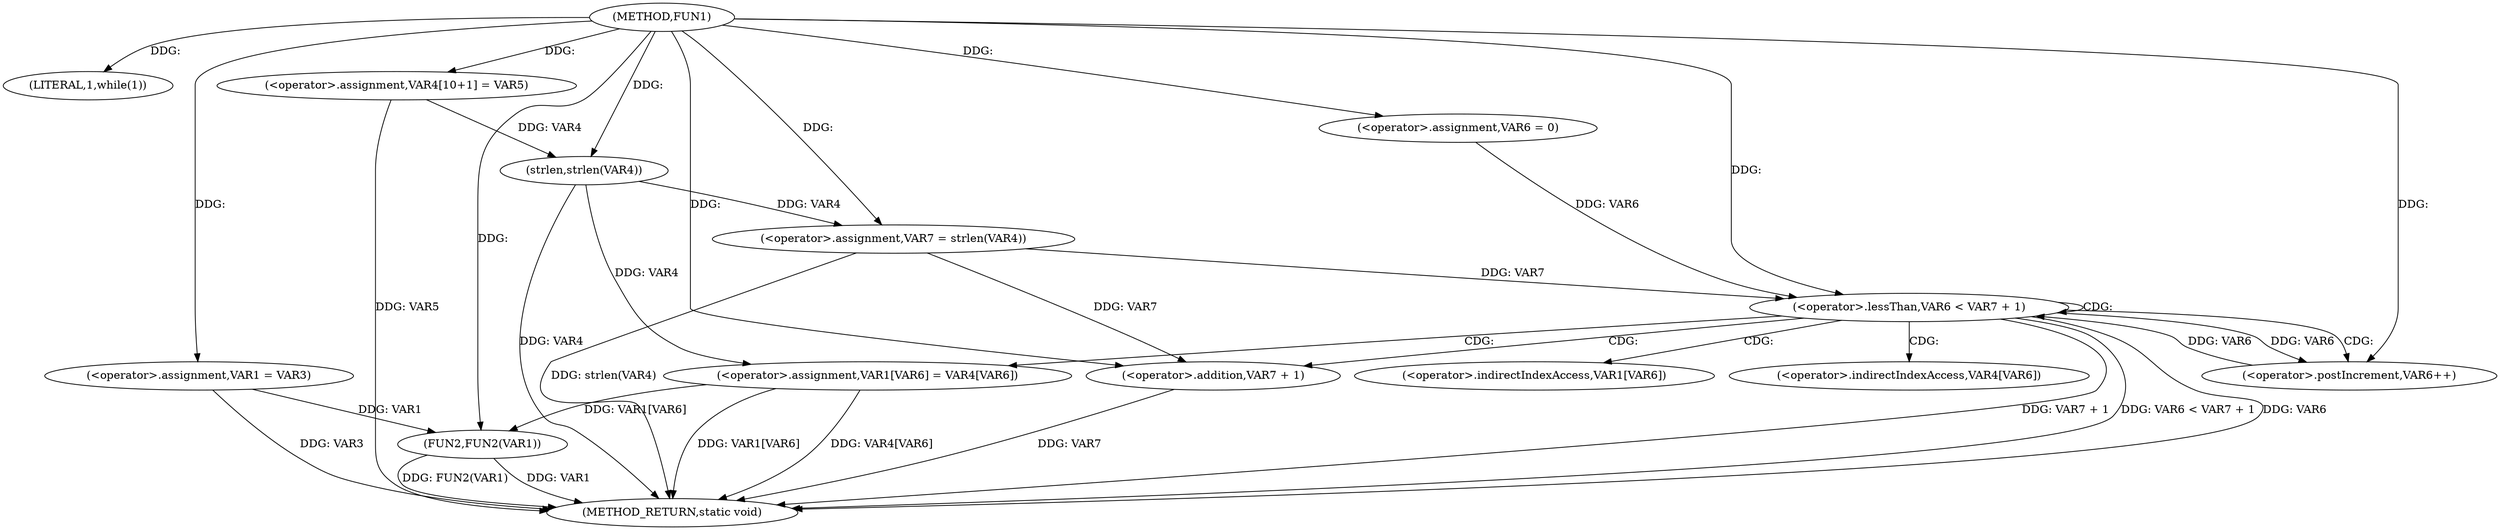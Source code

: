 digraph FUN1 {  
"1000100" [label = "(METHOD,FUN1)" ]
"1000144" [label = "(METHOD_RETURN,static void)" ]
"1000106" [label = "(LITERAL,1,while(1))" ]
"1000108" [label = "(<operator>.assignment,VAR1 = VAR3)" ]
"1000114" [label = "(<operator>.assignment,VAR4[10+1] = VAR5)" ]
"1000119" [label = "(<operator>.assignment,VAR7 = strlen(VAR4))" ]
"1000121" [label = "(strlen,strlen(VAR4))" ]
"1000124" [label = "(<operator>.assignment,VAR6 = 0)" ]
"1000127" [label = "(<operator>.lessThan,VAR6 < VAR7 + 1)" ]
"1000129" [label = "(<operator>.addition,VAR7 + 1)" ]
"1000132" [label = "(<operator>.postIncrement,VAR6++)" ]
"1000135" [label = "(<operator>.assignment,VAR1[VAR6] = VAR4[VAR6])" ]
"1000142" [label = "(FUN2,FUN2(VAR1))" ]
"1000136" [label = "(<operator>.indirectIndexAccess,VAR1[VAR6])" ]
"1000139" [label = "(<operator>.indirectIndexAccess,VAR4[VAR6])" ]
  "1000129" -> "1000144"  [ label = "DDG: VAR7"] 
  "1000142" -> "1000144"  [ label = "DDG: FUN2(VAR1)"] 
  "1000127" -> "1000144"  [ label = "DDG: VAR7 + 1"] 
  "1000119" -> "1000144"  [ label = "DDG: strlen(VAR4)"] 
  "1000127" -> "1000144"  [ label = "DDG: VAR6 < VAR7 + 1"] 
  "1000127" -> "1000144"  [ label = "DDG: VAR6"] 
  "1000114" -> "1000144"  [ label = "DDG: VAR5"] 
  "1000135" -> "1000144"  [ label = "DDG: VAR4[VAR6]"] 
  "1000108" -> "1000144"  [ label = "DDG: VAR3"] 
  "1000142" -> "1000144"  [ label = "DDG: VAR1"] 
  "1000135" -> "1000144"  [ label = "DDG: VAR1[VAR6]"] 
  "1000121" -> "1000144"  [ label = "DDG: VAR4"] 
  "1000100" -> "1000106"  [ label = "DDG: "] 
  "1000100" -> "1000108"  [ label = "DDG: "] 
  "1000100" -> "1000114"  [ label = "DDG: "] 
  "1000121" -> "1000119"  [ label = "DDG: VAR4"] 
  "1000100" -> "1000119"  [ label = "DDG: "] 
  "1000114" -> "1000121"  [ label = "DDG: VAR4"] 
  "1000100" -> "1000121"  [ label = "DDG: "] 
  "1000100" -> "1000124"  [ label = "DDG: "] 
  "1000124" -> "1000127"  [ label = "DDG: VAR6"] 
  "1000132" -> "1000127"  [ label = "DDG: VAR6"] 
  "1000100" -> "1000127"  [ label = "DDG: "] 
  "1000119" -> "1000127"  [ label = "DDG: VAR7"] 
  "1000119" -> "1000129"  [ label = "DDG: VAR7"] 
  "1000100" -> "1000129"  [ label = "DDG: "] 
  "1000127" -> "1000132"  [ label = "DDG: VAR6"] 
  "1000100" -> "1000132"  [ label = "DDG: "] 
  "1000121" -> "1000135"  [ label = "DDG: VAR4"] 
  "1000135" -> "1000142"  [ label = "DDG: VAR1[VAR6]"] 
  "1000108" -> "1000142"  [ label = "DDG: VAR1"] 
  "1000100" -> "1000142"  [ label = "DDG: "] 
  "1000127" -> "1000132"  [ label = "CDG: "] 
  "1000127" -> "1000129"  [ label = "CDG: "] 
  "1000127" -> "1000139"  [ label = "CDG: "] 
  "1000127" -> "1000135"  [ label = "CDG: "] 
  "1000127" -> "1000136"  [ label = "CDG: "] 
  "1000127" -> "1000127"  [ label = "CDG: "] 
}
